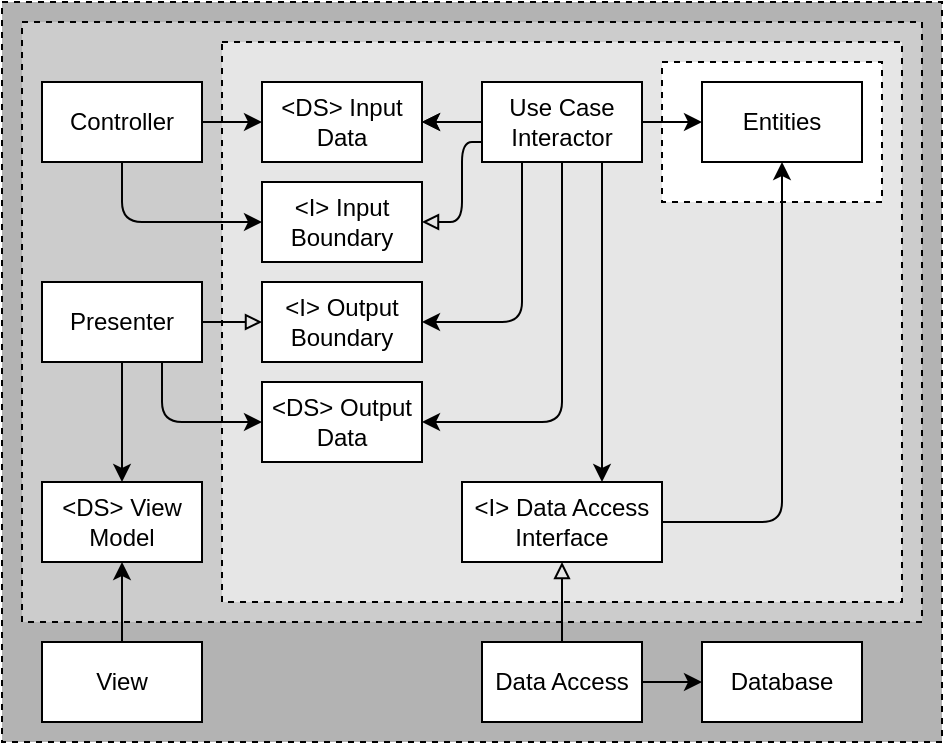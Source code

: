 <mxfile>
    <diagram id="ssIUKEZPHy5yYYdvMpuz" name="Page-1">
        <mxGraphModel dx="2026" dy="1162" grid="1" gridSize="10" guides="1" tooltips="1" connect="1" arrows="1" fold="1" page="1" pageScale="1" pageWidth="850" pageHeight="1100" math="0" shadow="0">
            <root>
                <mxCell id="0"/>
                <mxCell id="1" parent="0"/>
                <mxCell id="18" value="" style="rounded=0;whiteSpace=wrap;html=1;dashed=1;fillColor=#B3B3B3;" vertex="1" parent="1">
                    <mxGeometry x="30" y="40" width="470" height="370" as="geometry"/>
                </mxCell>
                <mxCell id="17" value="" style="rounded=0;whiteSpace=wrap;html=1;dashed=1;fillColor=#CCCCCC;" vertex="1" parent="1">
                    <mxGeometry x="40" y="50" width="450" height="300" as="geometry"/>
                </mxCell>
                <mxCell id="4" value="" style="rounded=0;whiteSpace=wrap;html=1;dashed=1;fillColor=#E6E6E6;" vertex="1" parent="1">
                    <mxGeometry x="140" y="60" width="340" height="280" as="geometry"/>
                </mxCell>
                <mxCell id="2" value="" style="rounded=0;whiteSpace=wrap;html=1;dashed=1;" vertex="1" parent="1">
                    <mxGeometry x="360" y="70" width="110" height="70" as="geometry"/>
                </mxCell>
                <mxCell id="3" value="Entities" style="rounded=0;whiteSpace=wrap;html=1;" vertex="1" parent="1">
                    <mxGeometry x="380" y="80" width="80" height="40" as="geometry"/>
                </mxCell>
                <mxCell id="19" style="edgeStyle=none;html=1;exitX=1;exitY=0.5;exitDx=0;exitDy=0;entryX=0;entryY=0.5;entryDx=0;entryDy=0;" edge="1" parent="1" source="5" target="3">
                    <mxGeometry relative="1" as="geometry"/>
                </mxCell>
                <mxCell id="22" style="edgeStyle=none;html=1;exitX=0;exitY=0.5;exitDx=0;exitDy=0;entryX=1;entryY=0.5;entryDx=0;entryDy=0;" edge="1" parent="1" source="5" target="7">
                    <mxGeometry relative="1" as="geometry"/>
                </mxCell>
                <mxCell id="23" style="edgeStyle=none;html=1;exitX=0;exitY=0.75;exitDx=0;exitDy=0;entryX=1;entryY=0.5;entryDx=0;entryDy=0;endArrow=block;endFill=0;" edge="1" parent="1" source="5" target="8">
                    <mxGeometry relative="1" as="geometry">
                        <Array as="points">
                            <mxPoint x="260" y="110"/>
                            <mxPoint x="260" y="150"/>
                        </Array>
                    </mxGeometry>
                </mxCell>
                <mxCell id="24" style="edgeStyle=none;html=1;exitX=0.25;exitY=1;exitDx=0;exitDy=0;entryX=1;entryY=0.5;entryDx=0;entryDy=0;" edge="1" parent="1" source="5" target="9">
                    <mxGeometry relative="1" as="geometry">
                        <Array as="points">
                            <mxPoint x="290" y="200"/>
                        </Array>
                    </mxGeometry>
                </mxCell>
                <mxCell id="25" style="edgeStyle=none;html=1;exitX=0.5;exitY=1;exitDx=0;exitDy=0;entryX=1;entryY=0.5;entryDx=0;entryDy=0;" edge="1" parent="1" source="5" target="10">
                    <mxGeometry relative="1" as="geometry">
                        <Array as="points">
                            <mxPoint x="310" y="250"/>
                        </Array>
                    </mxGeometry>
                </mxCell>
                <mxCell id="26" style="edgeStyle=none;html=1;exitX=0.75;exitY=1;exitDx=0;exitDy=0;" edge="1" parent="1" source="5">
                    <mxGeometry relative="1" as="geometry">
                        <mxPoint x="330" y="280" as="targetPoint"/>
                    </mxGeometry>
                </mxCell>
                <mxCell id="36" style="edgeStyle=none;html=1;exitX=0;exitY=0.5;exitDx=0;exitDy=0;endArrow=classic;endFill=1;" edge="1" parent="1" source="5" target="7">
                    <mxGeometry relative="1" as="geometry"/>
                </mxCell>
                <mxCell id="5" value="Use Case&lt;br&gt;Interactor" style="rounded=0;whiteSpace=wrap;html=1;" vertex="1" parent="1">
                    <mxGeometry x="270" y="80" width="80" height="40" as="geometry"/>
                </mxCell>
                <mxCell id="21" style="edgeStyle=none;html=1;exitX=1;exitY=0.5;exitDx=0;exitDy=0;entryX=0.5;entryY=1;entryDx=0;entryDy=0;" edge="1" parent="1" source="6" target="3">
                    <mxGeometry relative="1" as="geometry">
                        <Array as="points">
                            <mxPoint x="420" y="300"/>
                        </Array>
                    </mxGeometry>
                </mxCell>
                <mxCell id="6" value="&amp;lt;I&amp;gt; Data Access&lt;br&gt;Interface" style="rounded=0;whiteSpace=wrap;html=1;" vertex="1" parent="1">
                    <mxGeometry x="260" y="280" width="100" height="40" as="geometry"/>
                </mxCell>
                <mxCell id="7" value="&amp;lt;DS&amp;gt; Input&lt;br&gt;Data" style="rounded=0;whiteSpace=wrap;html=1;" vertex="1" parent="1">
                    <mxGeometry x="160" y="80" width="80" height="40" as="geometry"/>
                </mxCell>
                <mxCell id="8" value="&amp;lt;I&amp;gt; Input Boundary" style="rounded=0;whiteSpace=wrap;html=1;" vertex="1" parent="1">
                    <mxGeometry x="160" y="130" width="80" height="40" as="geometry"/>
                </mxCell>
                <mxCell id="9" value="&amp;lt;I&amp;gt; Output Boundary" style="rounded=0;whiteSpace=wrap;html=1;" vertex="1" parent="1">
                    <mxGeometry x="160" y="180" width="80" height="40" as="geometry"/>
                </mxCell>
                <mxCell id="10" value="&amp;lt;DS&amp;gt; Output&lt;br&gt;Data" style="rounded=0;whiteSpace=wrap;html=1;" vertex="1" parent="1">
                    <mxGeometry x="160" y="230" width="80" height="40" as="geometry"/>
                </mxCell>
                <mxCell id="27" style="edgeStyle=none;html=1;exitX=1;exitY=0.5;exitDx=0;exitDy=0;entryX=0;entryY=0.5;entryDx=0;entryDy=0;" edge="1" parent="1" source="11" target="7">
                    <mxGeometry relative="1" as="geometry"/>
                </mxCell>
                <mxCell id="28" style="edgeStyle=none;html=1;exitX=0.5;exitY=1;exitDx=0;exitDy=0;entryX=0;entryY=0.5;entryDx=0;entryDy=0;" edge="1" parent="1" source="11" target="8">
                    <mxGeometry relative="1" as="geometry">
                        <Array as="points">
                            <mxPoint x="90" y="150"/>
                        </Array>
                    </mxGeometry>
                </mxCell>
                <mxCell id="11" value="Controller" style="rounded=0;whiteSpace=wrap;html=1;" vertex="1" parent="1">
                    <mxGeometry x="50" y="80" width="80" height="40" as="geometry"/>
                </mxCell>
                <mxCell id="29" style="edgeStyle=none;html=1;exitX=1;exitY=0.5;exitDx=0;exitDy=0;entryX=0;entryY=0.5;entryDx=0;entryDy=0;endArrow=block;endFill=0;" edge="1" parent="1" source="12" target="9">
                    <mxGeometry relative="1" as="geometry"/>
                </mxCell>
                <mxCell id="31" style="edgeStyle=none;html=1;exitX=0.75;exitY=1;exitDx=0;exitDy=0;entryX=0;entryY=0.5;entryDx=0;entryDy=0;" edge="1" parent="1" source="12" target="10">
                    <mxGeometry relative="1" as="geometry">
                        <Array as="points">
                            <mxPoint x="110" y="250"/>
                        </Array>
                    </mxGeometry>
                </mxCell>
                <mxCell id="32" style="edgeStyle=none;html=1;exitX=0.5;exitY=1;exitDx=0;exitDy=0;" edge="1" parent="1" source="12" target="13">
                    <mxGeometry relative="1" as="geometry"/>
                </mxCell>
                <mxCell id="12" value="Presenter" style="rounded=0;whiteSpace=wrap;html=1;" vertex="1" parent="1">
                    <mxGeometry x="50" y="180" width="80" height="40" as="geometry"/>
                </mxCell>
                <mxCell id="13" value="&amp;lt;DS&amp;gt; View Model" style="rounded=0;whiteSpace=wrap;html=1;" vertex="1" parent="1">
                    <mxGeometry x="50" y="280" width="80" height="40" as="geometry"/>
                </mxCell>
                <mxCell id="33" style="edgeStyle=none;html=1;exitX=0.5;exitY=0;exitDx=0;exitDy=0;entryX=0.5;entryY=1;entryDx=0;entryDy=0;" edge="1" parent="1" source="14" target="13">
                    <mxGeometry relative="1" as="geometry"/>
                </mxCell>
                <mxCell id="14" value="View" style="rounded=0;whiteSpace=wrap;html=1;" vertex="1" parent="1">
                    <mxGeometry x="50" y="360" width="80" height="40" as="geometry"/>
                </mxCell>
                <mxCell id="34" style="edgeStyle=none;html=1;exitX=0.5;exitY=0;exitDx=0;exitDy=0;entryX=0.5;entryY=1;entryDx=0;entryDy=0;endArrow=block;endFill=0;" edge="1" parent="1" source="15" target="6">
                    <mxGeometry relative="1" as="geometry"/>
                </mxCell>
                <mxCell id="35" style="edgeStyle=none;html=1;exitX=1;exitY=0.5;exitDx=0;exitDy=0;entryX=0;entryY=0.5;entryDx=0;entryDy=0;" edge="1" parent="1" source="15" target="16">
                    <mxGeometry relative="1" as="geometry"/>
                </mxCell>
                <mxCell id="15" value="Data Access" style="rounded=0;whiteSpace=wrap;html=1;" vertex="1" parent="1">
                    <mxGeometry x="270" y="360" width="80" height="40" as="geometry"/>
                </mxCell>
                <mxCell id="16" value="Database" style="rounded=0;whiteSpace=wrap;html=1;" vertex="1" parent="1">
                    <mxGeometry x="380" y="360" width="80" height="40" as="geometry"/>
                </mxCell>
            </root>
        </mxGraphModel>
    </diagram>
</mxfile>